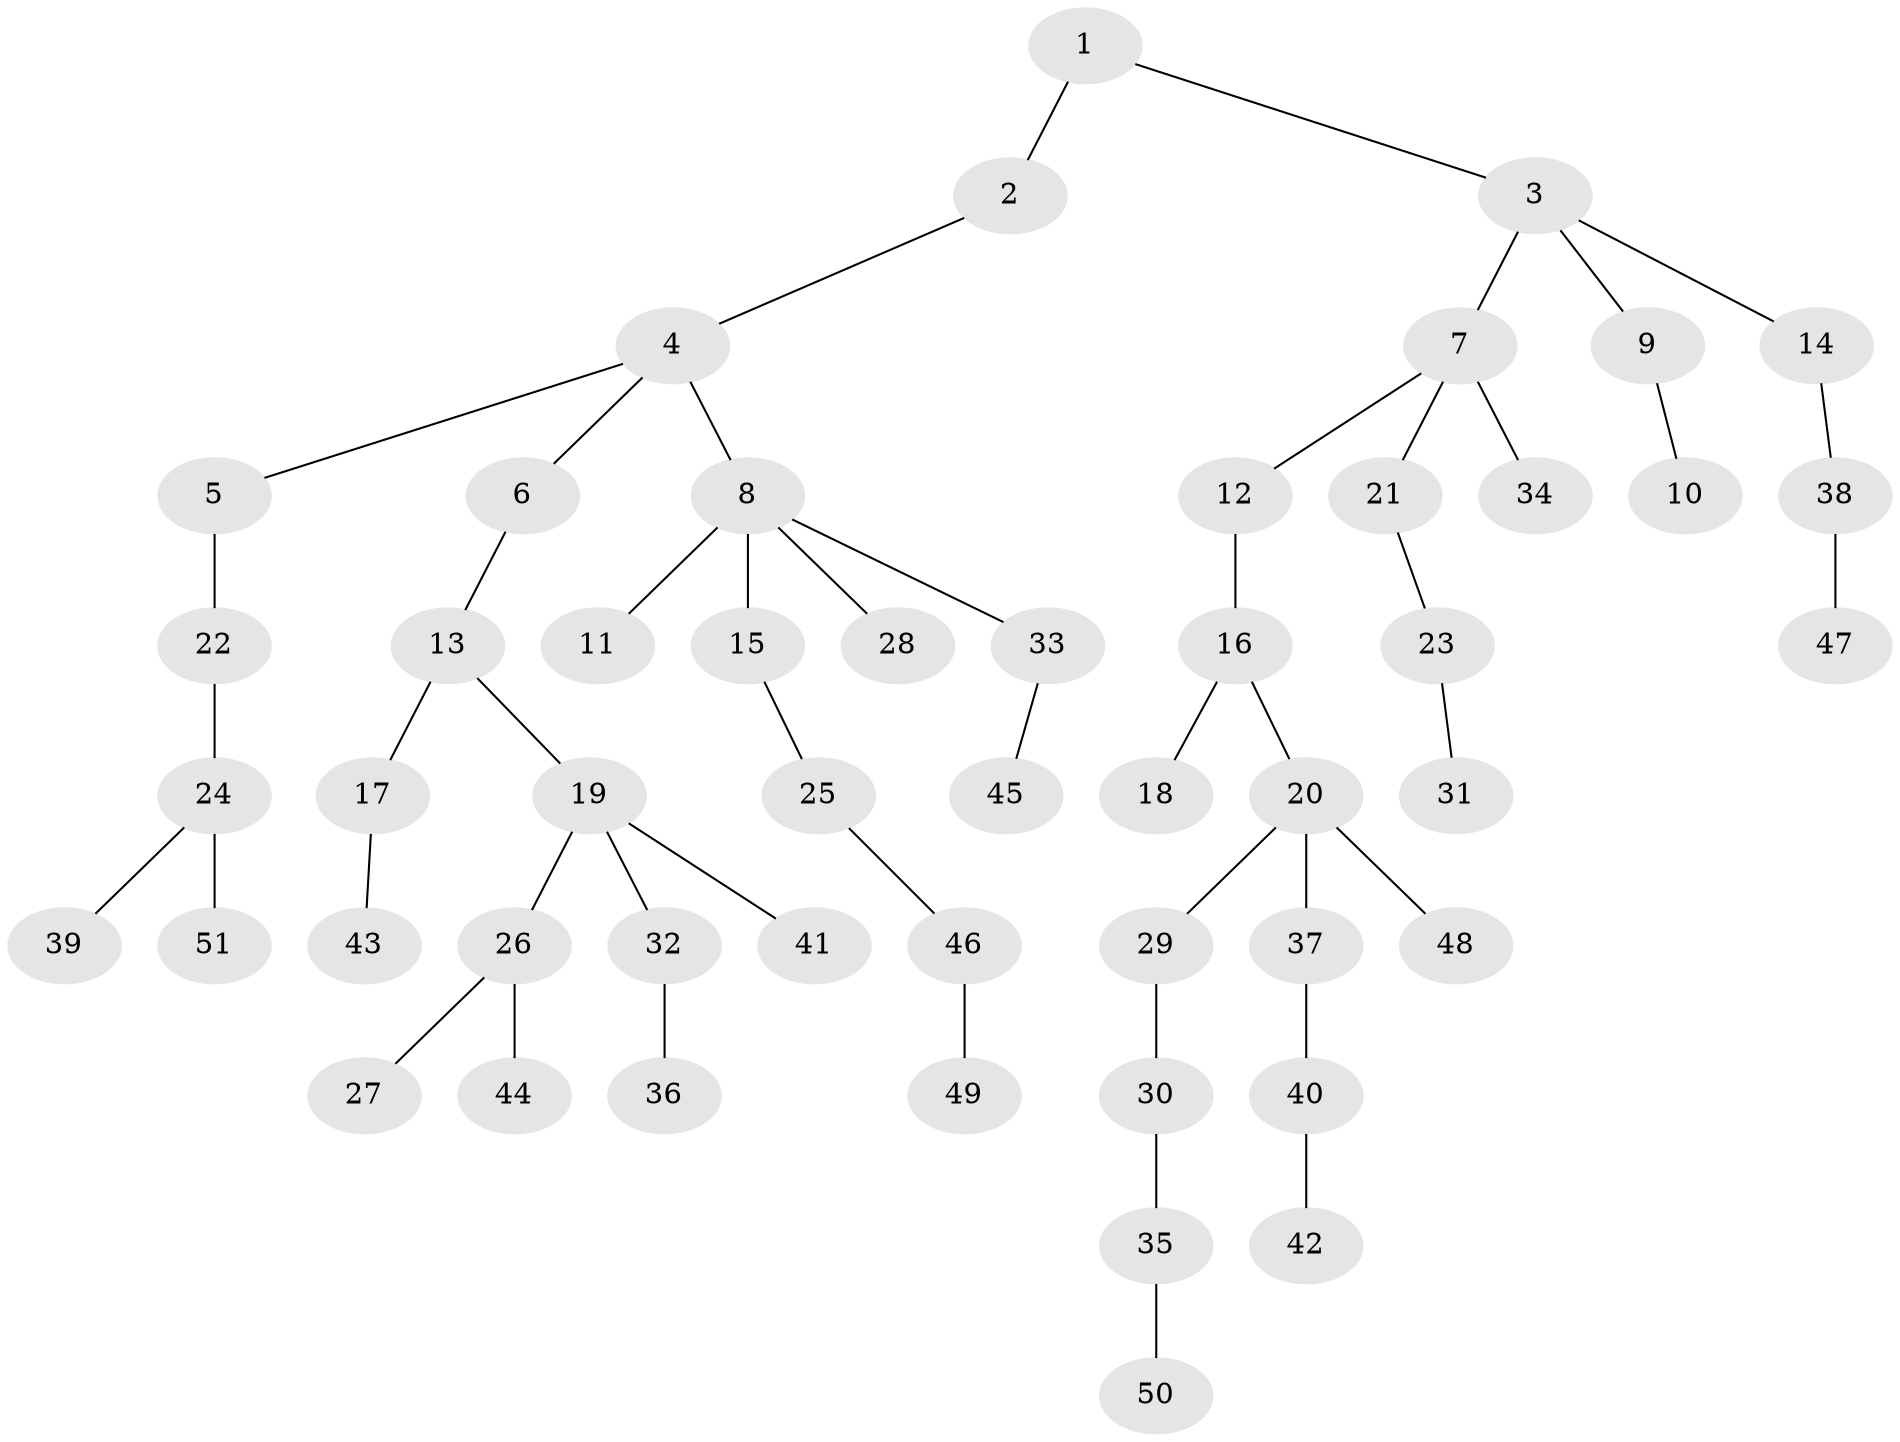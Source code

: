 // coarse degree distribution, {2: 0.2727272727272727, 4: 0.12121212121212122, 3: 0.09090909090909091, 1: 0.48484848484848486, 5: 0.030303030303030304}
// Generated by graph-tools (version 1.1) at 2025/52/02/27/25 19:52:13]
// undirected, 51 vertices, 50 edges
graph export_dot {
graph [start="1"]
  node [color=gray90,style=filled];
  1;
  2;
  3;
  4;
  5;
  6;
  7;
  8;
  9;
  10;
  11;
  12;
  13;
  14;
  15;
  16;
  17;
  18;
  19;
  20;
  21;
  22;
  23;
  24;
  25;
  26;
  27;
  28;
  29;
  30;
  31;
  32;
  33;
  34;
  35;
  36;
  37;
  38;
  39;
  40;
  41;
  42;
  43;
  44;
  45;
  46;
  47;
  48;
  49;
  50;
  51;
  1 -- 2;
  1 -- 3;
  2 -- 4;
  3 -- 7;
  3 -- 9;
  3 -- 14;
  4 -- 5;
  4 -- 6;
  4 -- 8;
  5 -- 22;
  6 -- 13;
  7 -- 12;
  7 -- 21;
  7 -- 34;
  8 -- 11;
  8 -- 15;
  8 -- 28;
  8 -- 33;
  9 -- 10;
  12 -- 16;
  13 -- 17;
  13 -- 19;
  14 -- 38;
  15 -- 25;
  16 -- 18;
  16 -- 20;
  17 -- 43;
  19 -- 26;
  19 -- 32;
  19 -- 41;
  20 -- 29;
  20 -- 37;
  20 -- 48;
  21 -- 23;
  22 -- 24;
  23 -- 31;
  24 -- 39;
  24 -- 51;
  25 -- 46;
  26 -- 27;
  26 -- 44;
  29 -- 30;
  30 -- 35;
  32 -- 36;
  33 -- 45;
  35 -- 50;
  37 -- 40;
  38 -- 47;
  40 -- 42;
  46 -- 49;
}
